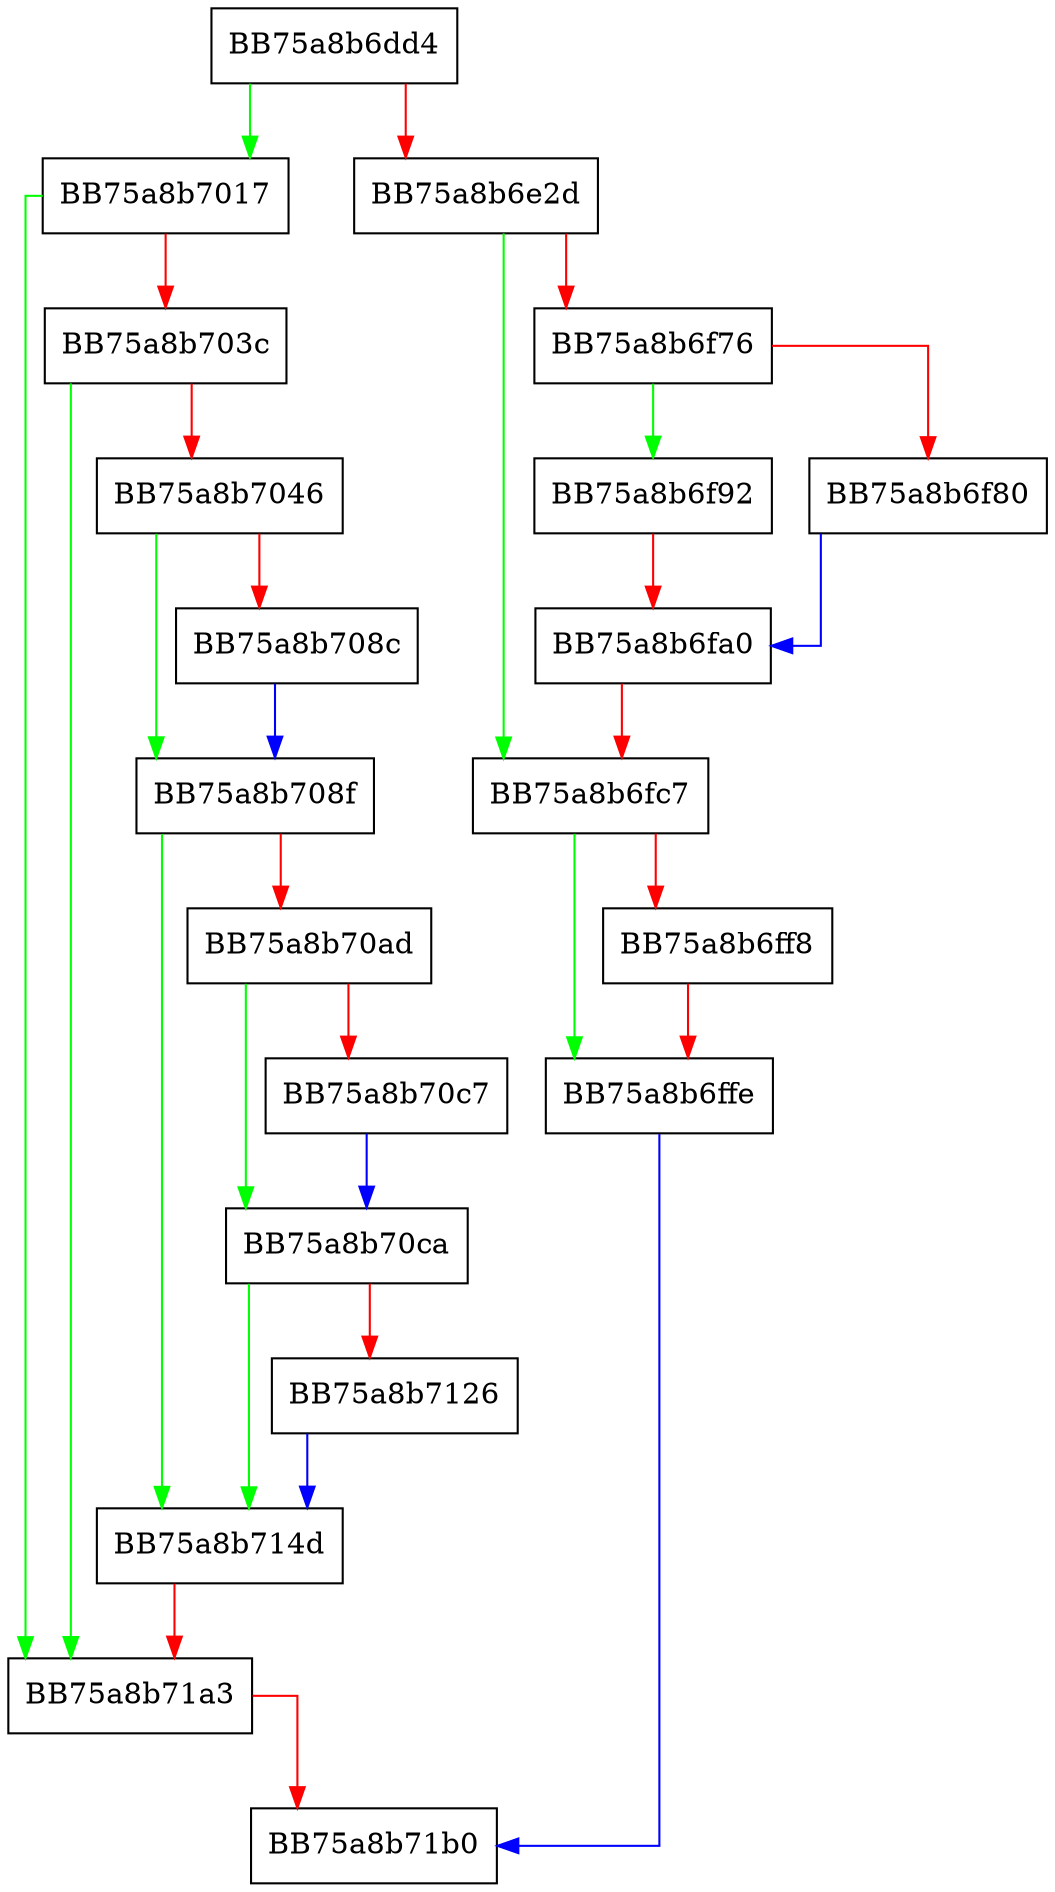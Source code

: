 digraph _get_dependencies {
  node [shape="box"];
  graph [splines=ortho];
  BB75a8b6dd4 -> BB75a8b7017 [color="green"];
  BB75a8b6dd4 -> BB75a8b6e2d [color="red"];
  BB75a8b6e2d -> BB75a8b6fc7 [color="green"];
  BB75a8b6e2d -> BB75a8b6f76 [color="red"];
  BB75a8b6f76 -> BB75a8b6f92 [color="green"];
  BB75a8b6f76 -> BB75a8b6f80 [color="red"];
  BB75a8b6f80 -> BB75a8b6fa0 [color="blue"];
  BB75a8b6f92 -> BB75a8b6fa0 [color="red"];
  BB75a8b6fa0 -> BB75a8b6fc7 [color="red"];
  BB75a8b6fc7 -> BB75a8b6ffe [color="green"];
  BB75a8b6fc7 -> BB75a8b6ff8 [color="red"];
  BB75a8b6ff8 -> BB75a8b6ffe [color="red"];
  BB75a8b6ffe -> BB75a8b71b0 [color="blue"];
  BB75a8b7017 -> BB75a8b71a3 [color="green"];
  BB75a8b7017 -> BB75a8b703c [color="red"];
  BB75a8b703c -> BB75a8b71a3 [color="green"];
  BB75a8b703c -> BB75a8b7046 [color="red"];
  BB75a8b7046 -> BB75a8b708f [color="green"];
  BB75a8b7046 -> BB75a8b708c [color="red"];
  BB75a8b708c -> BB75a8b708f [color="blue"];
  BB75a8b708f -> BB75a8b714d [color="green"];
  BB75a8b708f -> BB75a8b70ad [color="red"];
  BB75a8b70ad -> BB75a8b70ca [color="green"];
  BB75a8b70ad -> BB75a8b70c7 [color="red"];
  BB75a8b70c7 -> BB75a8b70ca [color="blue"];
  BB75a8b70ca -> BB75a8b714d [color="green"];
  BB75a8b70ca -> BB75a8b7126 [color="red"];
  BB75a8b7126 -> BB75a8b714d [color="blue"];
  BB75a8b714d -> BB75a8b71a3 [color="red"];
  BB75a8b71a3 -> BB75a8b71b0 [color="red"];
}
